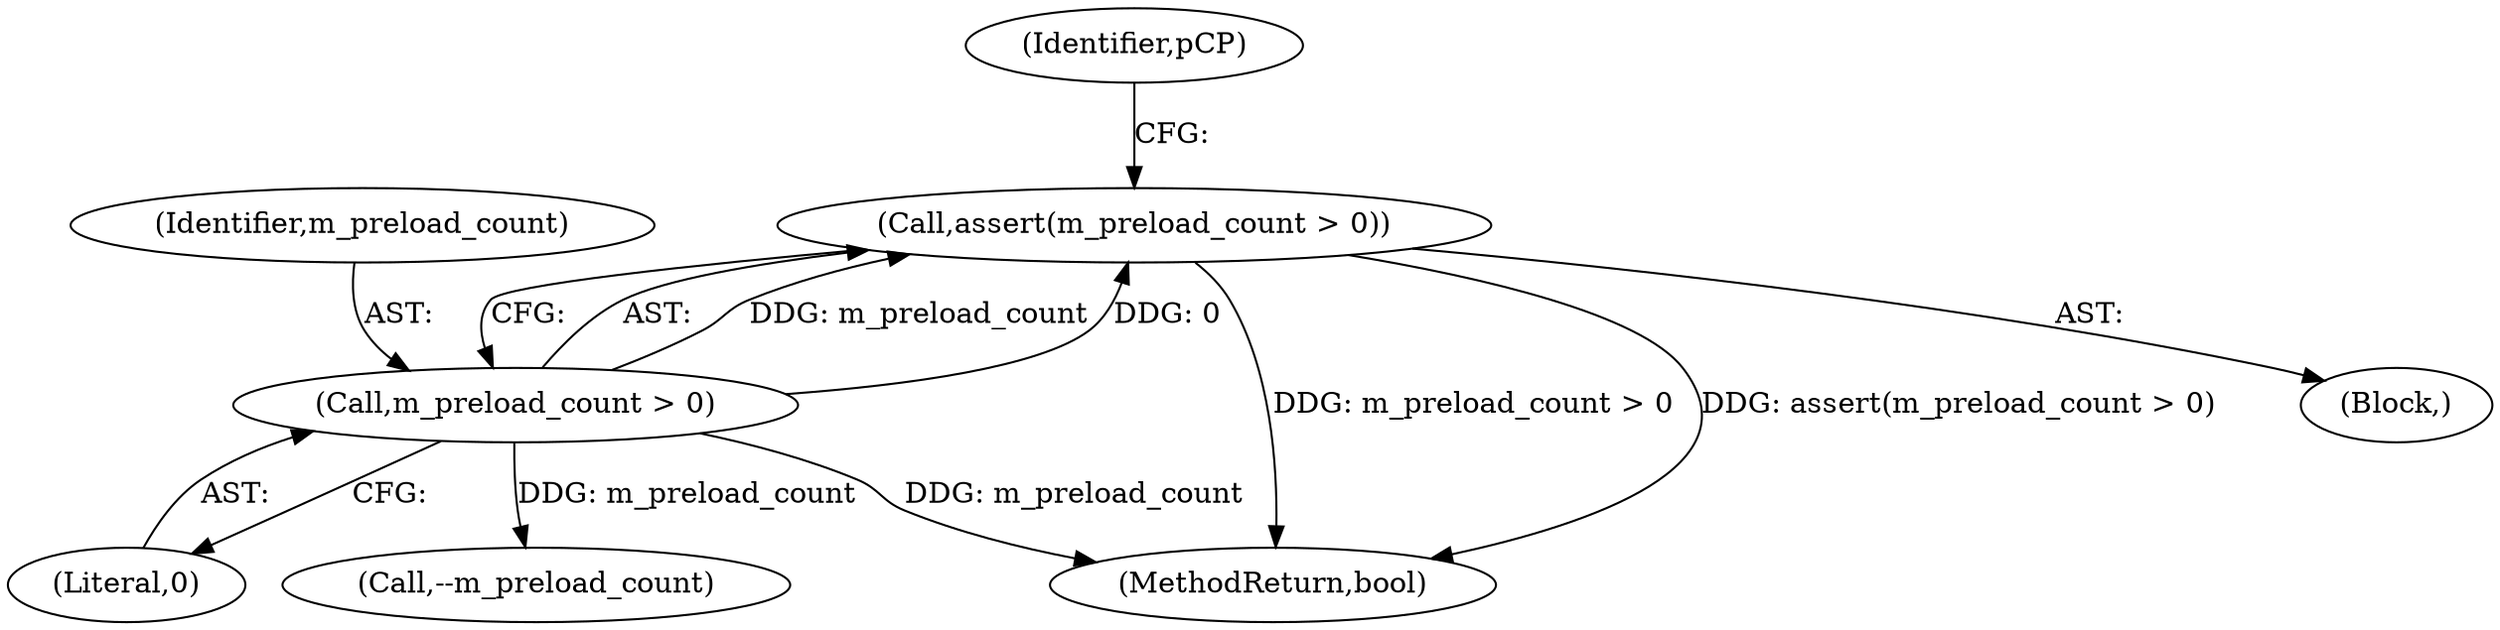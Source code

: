 digraph "1_Android_04839626ed859623901ebd3a5fd483982186b59d_159@API" {
"1000198" [label="(Call,assert(m_preload_count > 0))"];
"1000199" [label="(Call,m_preload_count > 0)"];
"1000203" [label="(Identifier,pCP)"];
"1000233" [label="(Call,--m_preload_count)"];
"1000199" [label="(Call,m_preload_count > 0)"];
"1000201" [label="(Literal,0)"];
"1000133" [label="(Block,)"];
"1000246" [label="(MethodReturn,bool)"];
"1000198" [label="(Call,assert(m_preload_count > 0))"];
"1000200" [label="(Identifier,m_preload_count)"];
"1000198" -> "1000133"  [label="AST: "];
"1000198" -> "1000199"  [label="CFG: "];
"1000199" -> "1000198"  [label="AST: "];
"1000203" -> "1000198"  [label="CFG: "];
"1000198" -> "1000246"  [label="DDG: m_preload_count > 0"];
"1000198" -> "1000246"  [label="DDG: assert(m_preload_count > 0)"];
"1000199" -> "1000198"  [label="DDG: m_preload_count"];
"1000199" -> "1000198"  [label="DDG: 0"];
"1000199" -> "1000201"  [label="CFG: "];
"1000200" -> "1000199"  [label="AST: "];
"1000201" -> "1000199"  [label="AST: "];
"1000199" -> "1000246"  [label="DDG: m_preload_count"];
"1000199" -> "1000233"  [label="DDG: m_preload_count"];
}
